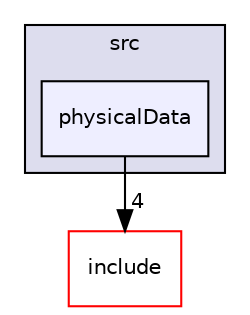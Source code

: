 digraph "/home/runner/work/pimd_qmcf/pimd_qmcf/src/physicalData" {
  compound=true
  node [ fontsize="10", fontname="Helvetica"];
  edge [ labelfontsize="10", labelfontname="Helvetica"];
  subgraph clusterdir_68267d1309a1af8e8297ef4c3efbcdba {
    graph [ bgcolor="#ddddee", pencolor="black", label="src" fontname="Helvetica", fontsize="10", URL="dir_68267d1309a1af8e8297ef4c3efbcdba.html"]
  dir_6c2be93c39badb7ac5d84e8b93b664ec [shape=box, label="physicalData", style="filled", fillcolor="#eeeeff", pencolor="black", URL="dir_6c2be93c39badb7ac5d84e8b93b664ec.html"];
  }
  dir_d44c64559bbebec7f509842c48db8b23 [shape=box label="include" fillcolor="white" style="filled" color="red" URL="dir_d44c64559bbebec7f509842c48db8b23.html"];
  dir_6c2be93c39badb7ac5d84e8b93b664ec->dir_d44c64559bbebec7f509842c48db8b23 [headlabel="4", labeldistance=1.5 headhref="dir_000060_000003.html"];
}
